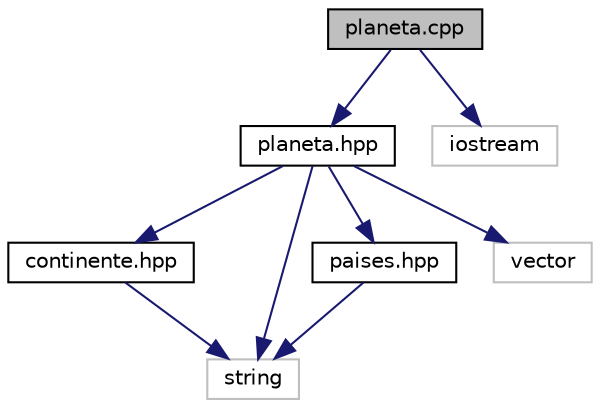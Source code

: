 digraph "planeta.cpp"
{
 // LATEX_PDF_SIZE
  edge [fontname="Helvetica",fontsize="10",labelfontname="Helvetica",labelfontsize="10"];
  node [fontname="Helvetica",fontsize="10",shape=record];
  Node1 [label="planeta.cpp",height=0.2,width=0.4,color="black", fillcolor="grey75", style="filled", fontcolor="black",tooltip="Se realizan las definiciones de la clase Planeta, sus métdos y atributos."];
  Node1 -> Node2 [color="midnightblue",fontsize="10",style="solid",fontname="Helvetica"];
  Node2 [label="planeta.hpp",height=0.2,width=0.4,color="black", fillcolor="white", style="filled",URL="$planeta_8hpp.html",tooltip="Se realizan las declaraciones de la clase Planeta, sus métdos y atributos."];
  Node2 -> Node3 [color="midnightblue",fontsize="10",style="solid",fontname="Helvetica"];
  Node3 [label="continente.hpp",height=0.2,width=0.4,color="black", fillcolor="white", style="filled",URL="$continente_8hpp.html",tooltip="Se realizan las declaraciones de la clase Planeta, sus métdos y atributos."];
  Node3 -> Node4 [color="midnightblue",fontsize="10",style="solid",fontname="Helvetica"];
  Node4 [label="string",height=0.2,width=0.4,color="grey75", fillcolor="white", style="filled",tooltip=" "];
  Node2 -> Node5 [color="midnightblue",fontsize="10",style="solid",fontname="Helvetica"];
  Node5 [label="paises.hpp",height=0.2,width=0.4,color="black", fillcolor="white", style="filled",URL="$paises_8hpp.html",tooltip="Se realizan las declaraciones de las diferentes clases relacionadas con países, sus métdos y atributo..."];
  Node5 -> Node4 [color="midnightblue",fontsize="10",style="solid",fontname="Helvetica"];
  Node2 -> Node4 [color="midnightblue",fontsize="10",style="solid",fontname="Helvetica"];
  Node2 -> Node6 [color="midnightblue",fontsize="10",style="solid",fontname="Helvetica"];
  Node6 [label="vector",height=0.2,width=0.4,color="grey75", fillcolor="white", style="filled",tooltip=" "];
  Node1 -> Node7 [color="midnightblue",fontsize="10",style="solid",fontname="Helvetica"];
  Node7 [label="iostream",height=0.2,width=0.4,color="grey75", fillcolor="white", style="filled",tooltip=" "];
}
